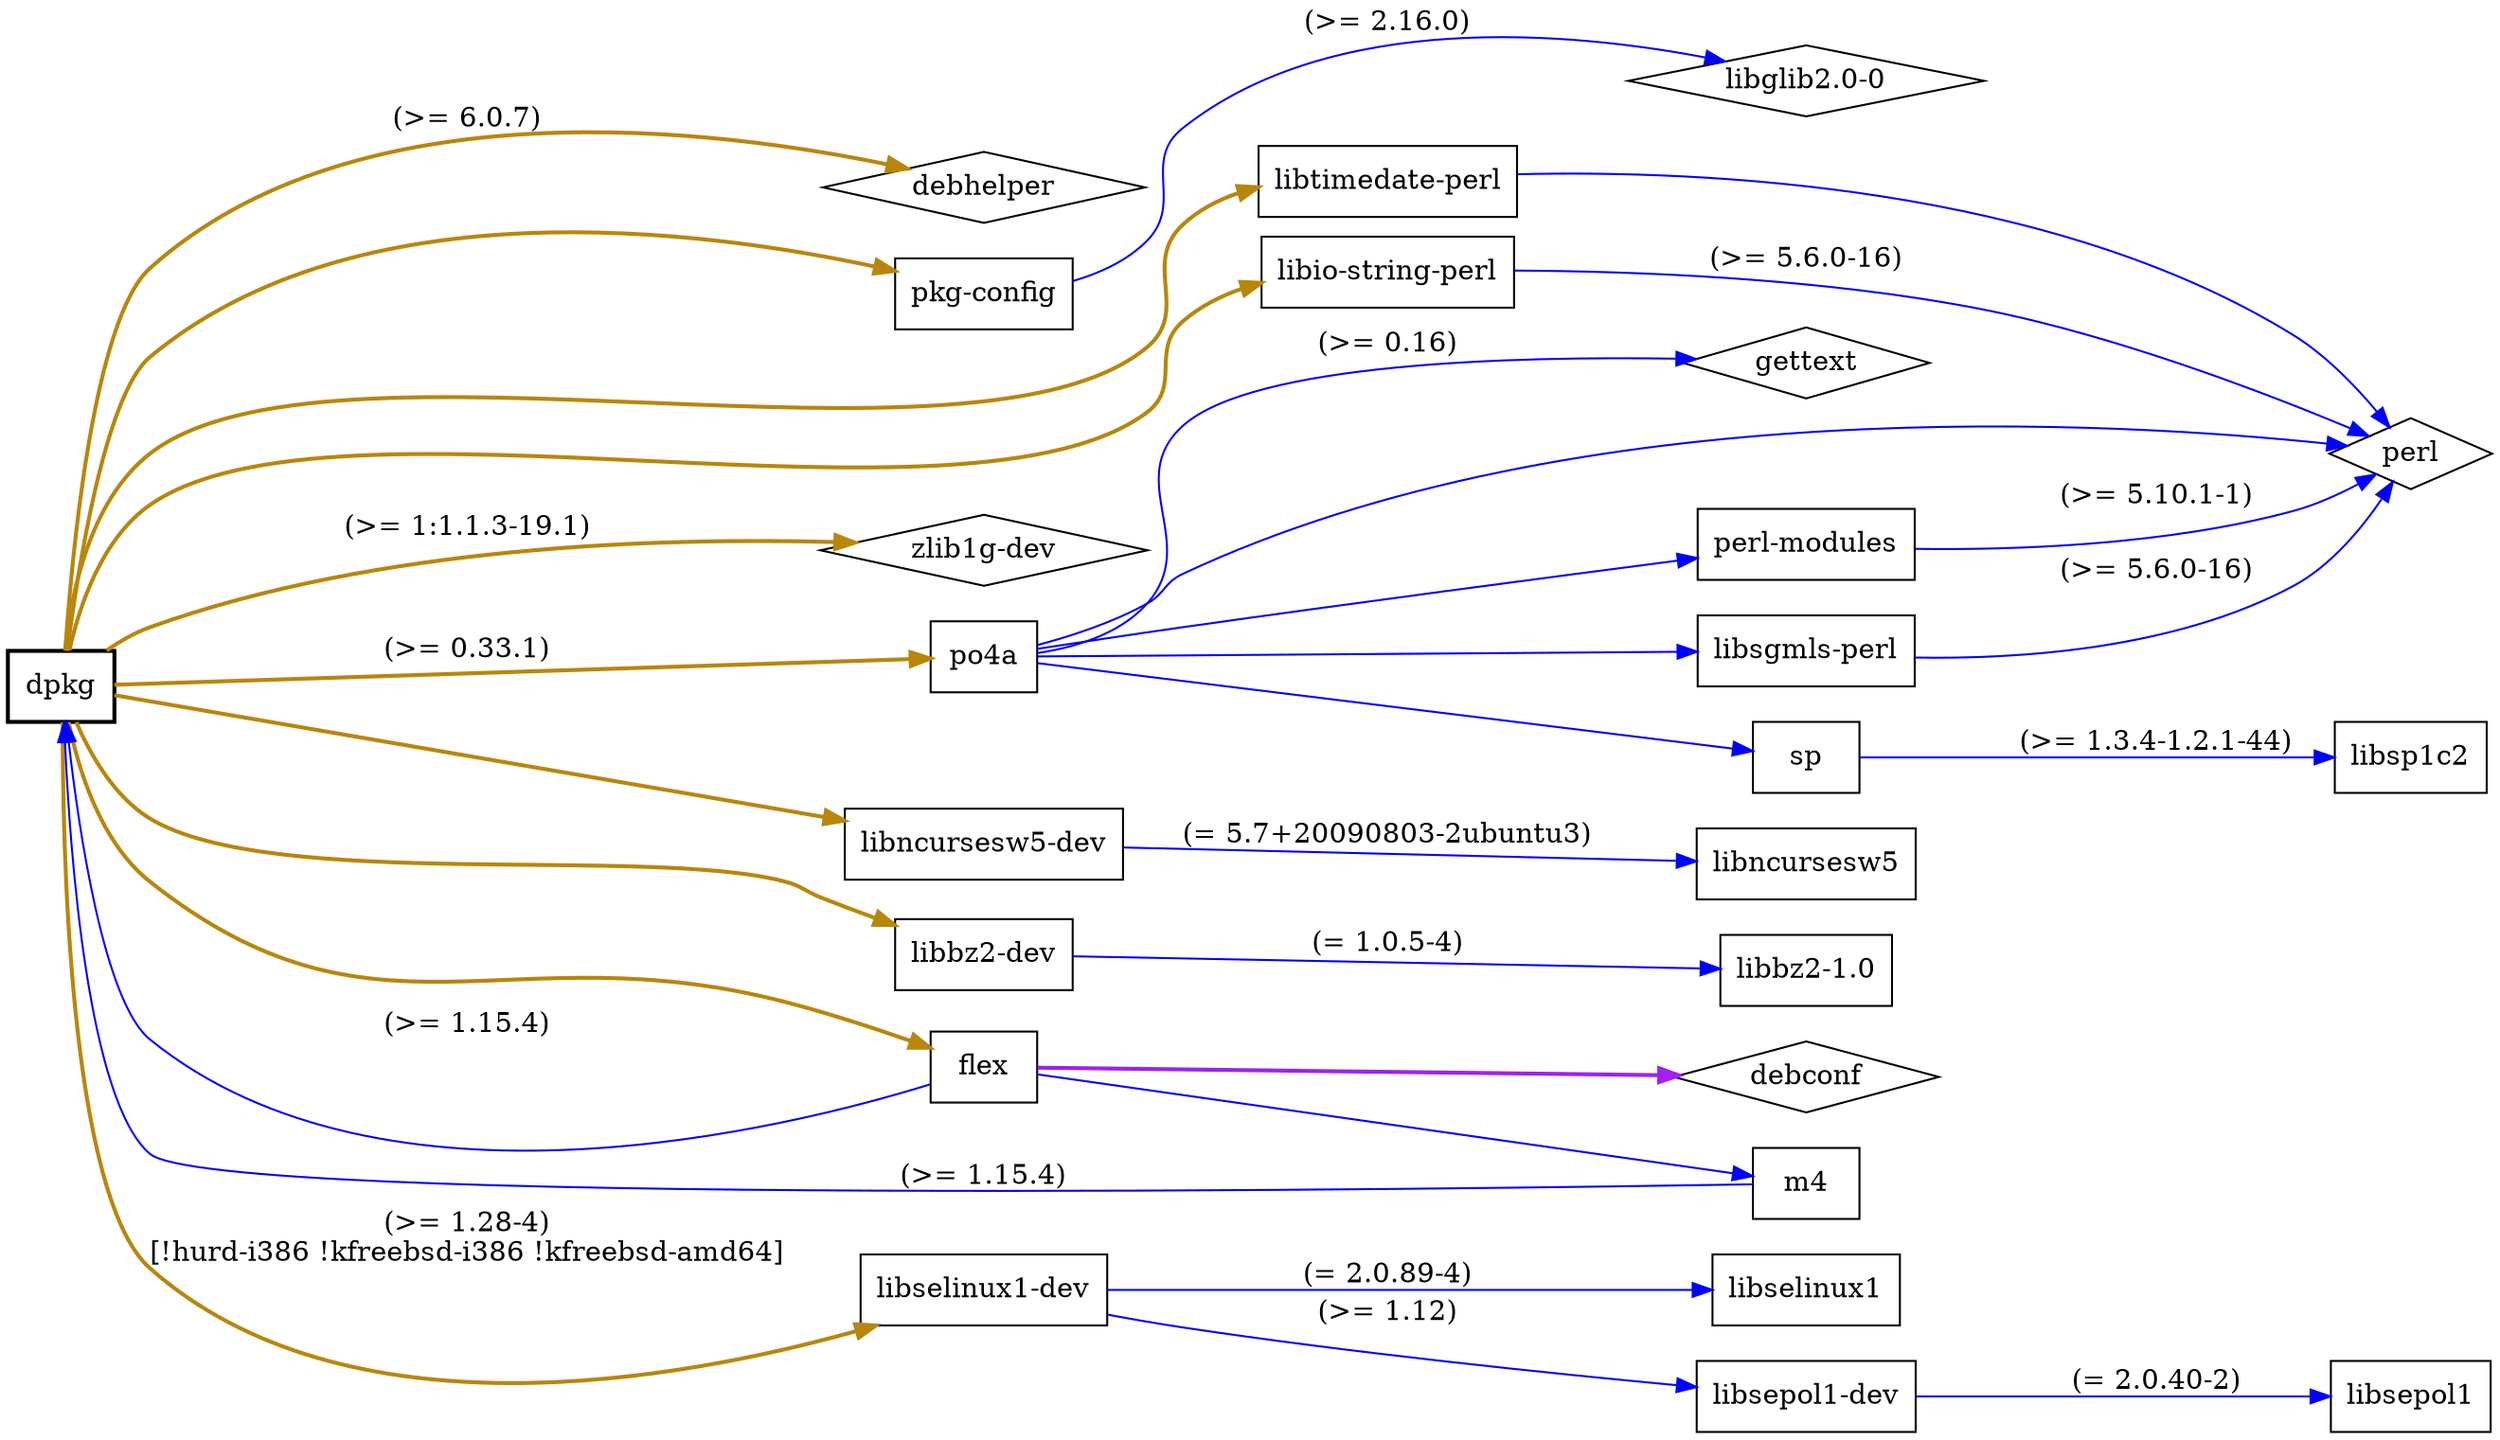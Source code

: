 digraph "dpkg" {
	rankdir=LR;
	node [shape=box];
	"dpkg" -> "debhelper" [color=darkgoldenrod,style=bold,label="(>= 6.0.7)"];
	"dpkg" -> "pkg-config" [color=darkgoldenrod,style=bold];
	"pkg-config" -> "libglib2.0-0" [color=blue,label="(>= 2.16.0)"];
	"dpkg" -> "po4a" [color=darkgoldenrod,style=bold,label="(>= 0.33.1)"];
	"po4a" -> "perl" [color=blue];
	"po4a" -> "gettext" [color=blue,label="(>= 0.16)"];
	"po4a" -> "perl-modules" [color=blue];
	"perl-modules" -> "perl" [color=blue,label="(>= 5.10.1-1)"];
	"po4a" -> "libsgmls-perl" [color=blue];
	"libsgmls-perl" -> "perl" [color=blue,label="(>= 5.6.0-16)"];
	"po4a" -> "sp" [color=blue];
	"sp" -> "libsp1c2" [color=blue,label="(>= 1.3.4-1.2.1-44)"];
	"dpkg" -> "libncursesw5-dev" [color=darkgoldenrod,style=bold];
	"libncursesw5-dev" -> "libncursesw5" [color=blue,label="(= 5.7+20090803-2ubuntu3)"];
	"dpkg" -> "zlib1g-dev" [color=darkgoldenrod,style=bold,label="(>= 1:1.1.3-19.1)"];
	"dpkg" -> "libbz2-dev" [color=darkgoldenrod,style=bold];
	"libbz2-dev" -> "libbz2-1.0" [color=blue,label="(= 1.0.5-4)"];
	"dpkg" -> "flex" [color=darkgoldenrod,style=bold];
	"flex" -> "m4" [color=blue];
	"m4" -> "dpkg" [color=blue,label="(>= 1.15.4)"];
	"flex" -> "dpkg" [color=blue,label="(>= 1.15.4)"];
	"flex" -> "debconf" [color=purple,style=bold];
	"dpkg" -> "libselinux1-dev" [color=darkgoldenrod,style=bold,label="(>= 1.28-4)\n[!hurd-i386 !kfreebsd-i386 !kfreebsd-amd64]"];
	"libselinux1-dev" -> "libselinux1" [color=blue,label="(= 2.0.89-4)"];
	"libselinux1-dev" -> "libsepol1-dev" [color=blue,label="(>= 1.12)"];
	"libsepol1-dev" -> "libsepol1" [color=blue,label="(= 2.0.40-2)"];
	"dpkg" -> "libtimedate-perl" [color=darkgoldenrod,style=bold];
	"libtimedate-perl" -> "perl" [color=blue];
	"dpkg" -> "libio-string-perl" [color=darkgoldenrod,style=bold];
	"libio-string-perl" -> "perl" [color=blue,label="(>= 5.6.0-16)"];
	"dpkg" [style="setlinewidth(2)"]
	"debconf" [shape=diamond];
	"debhelper" [shape=diamond];
	"gettext" [shape=diamond];
	"libglib2.0-0" [shape=diamond];
	"perl" [shape=diamond];
	"zlib1g-dev" [shape=diamond];
}
// Excluded dependencies:
// libc-dev libc6 libc6-dev libgcc1 libstdc++6

